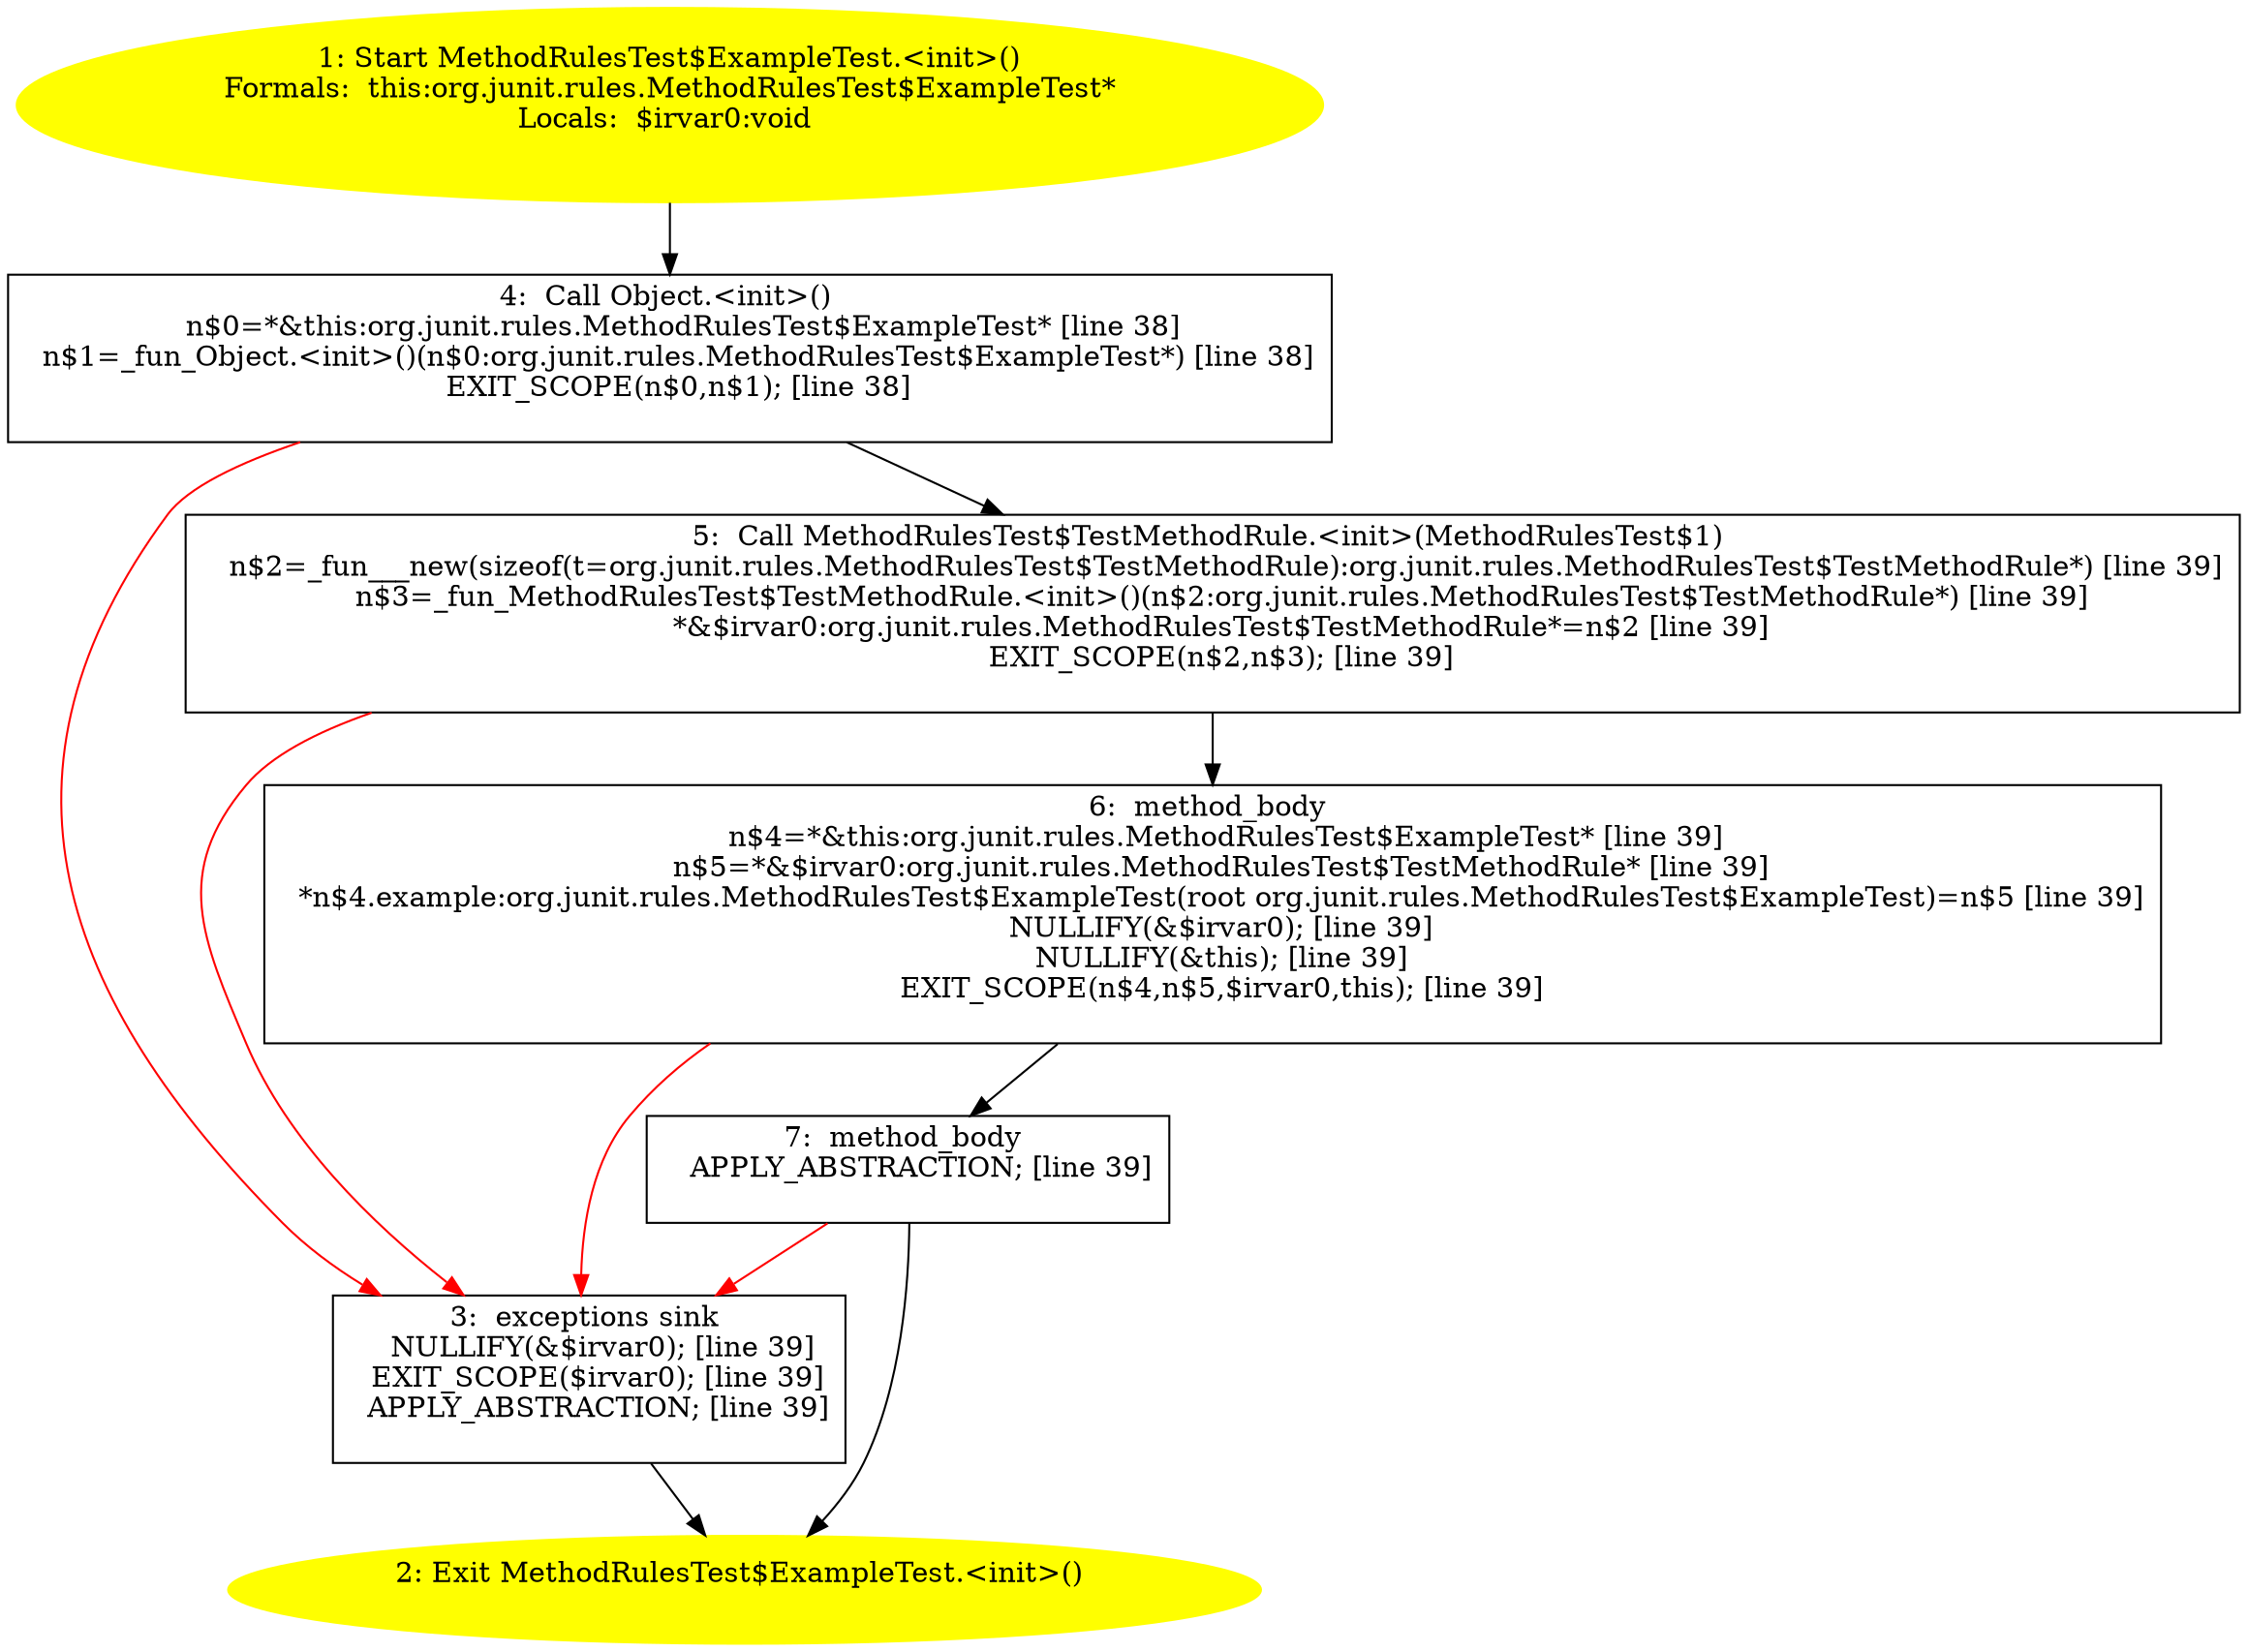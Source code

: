 /* @generated */
digraph cfg {
"org.junit.rules.MethodRulesTest$ExampleTest.<init>().e43db985021453a0ed98de11c1fd39d5_1" [label="1: Start MethodRulesTest$ExampleTest.<init>()\nFormals:  this:org.junit.rules.MethodRulesTest$ExampleTest*\nLocals:  $irvar0:void \n  " color=yellow style=filled]
	

	 "org.junit.rules.MethodRulesTest$ExampleTest.<init>().e43db985021453a0ed98de11c1fd39d5_1" -> "org.junit.rules.MethodRulesTest$ExampleTest.<init>().e43db985021453a0ed98de11c1fd39d5_4" ;
"org.junit.rules.MethodRulesTest$ExampleTest.<init>().e43db985021453a0ed98de11c1fd39d5_2" [label="2: Exit MethodRulesTest$ExampleTest.<init>() \n  " color=yellow style=filled]
	

"org.junit.rules.MethodRulesTest$ExampleTest.<init>().e43db985021453a0ed98de11c1fd39d5_3" [label="3:  exceptions sink \n   NULLIFY(&$irvar0); [line 39]\n  EXIT_SCOPE($irvar0); [line 39]\n  APPLY_ABSTRACTION; [line 39]\n " shape="box"]
	

	 "org.junit.rules.MethodRulesTest$ExampleTest.<init>().e43db985021453a0ed98de11c1fd39d5_3" -> "org.junit.rules.MethodRulesTest$ExampleTest.<init>().e43db985021453a0ed98de11c1fd39d5_2" ;
"org.junit.rules.MethodRulesTest$ExampleTest.<init>().e43db985021453a0ed98de11c1fd39d5_4" [label="4:  Call Object.<init>() \n   n$0=*&this:org.junit.rules.MethodRulesTest$ExampleTest* [line 38]\n  n$1=_fun_Object.<init>()(n$0:org.junit.rules.MethodRulesTest$ExampleTest*) [line 38]\n  EXIT_SCOPE(n$0,n$1); [line 38]\n " shape="box"]
	

	 "org.junit.rules.MethodRulesTest$ExampleTest.<init>().e43db985021453a0ed98de11c1fd39d5_4" -> "org.junit.rules.MethodRulesTest$ExampleTest.<init>().e43db985021453a0ed98de11c1fd39d5_5" ;
	 "org.junit.rules.MethodRulesTest$ExampleTest.<init>().e43db985021453a0ed98de11c1fd39d5_4" -> "org.junit.rules.MethodRulesTest$ExampleTest.<init>().e43db985021453a0ed98de11c1fd39d5_3" [color="red" ];
"org.junit.rules.MethodRulesTest$ExampleTest.<init>().e43db985021453a0ed98de11c1fd39d5_5" [label="5:  Call MethodRulesTest$TestMethodRule.<init>(MethodRulesTest$1) \n   n$2=_fun___new(sizeof(t=org.junit.rules.MethodRulesTest$TestMethodRule):org.junit.rules.MethodRulesTest$TestMethodRule*) [line 39]\n  n$3=_fun_MethodRulesTest$TestMethodRule.<init>()(n$2:org.junit.rules.MethodRulesTest$TestMethodRule*) [line 39]\n  *&$irvar0:org.junit.rules.MethodRulesTest$TestMethodRule*=n$2 [line 39]\n  EXIT_SCOPE(n$2,n$3); [line 39]\n " shape="box"]
	

	 "org.junit.rules.MethodRulesTest$ExampleTest.<init>().e43db985021453a0ed98de11c1fd39d5_5" -> "org.junit.rules.MethodRulesTest$ExampleTest.<init>().e43db985021453a0ed98de11c1fd39d5_6" ;
	 "org.junit.rules.MethodRulesTest$ExampleTest.<init>().e43db985021453a0ed98de11c1fd39d5_5" -> "org.junit.rules.MethodRulesTest$ExampleTest.<init>().e43db985021453a0ed98de11c1fd39d5_3" [color="red" ];
"org.junit.rules.MethodRulesTest$ExampleTest.<init>().e43db985021453a0ed98de11c1fd39d5_6" [label="6:  method_body \n   n$4=*&this:org.junit.rules.MethodRulesTest$ExampleTest* [line 39]\n  n$5=*&$irvar0:org.junit.rules.MethodRulesTest$TestMethodRule* [line 39]\n  *n$4.example:org.junit.rules.MethodRulesTest$ExampleTest(root org.junit.rules.MethodRulesTest$ExampleTest)=n$5 [line 39]\n  NULLIFY(&$irvar0); [line 39]\n  NULLIFY(&this); [line 39]\n  EXIT_SCOPE(n$4,n$5,$irvar0,this); [line 39]\n " shape="box"]
	

	 "org.junit.rules.MethodRulesTest$ExampleTest.<init>().e43db985021453a0ed98de11c1fd39d5_6" -> "org.junit.rules.MethodRulesTest$ExampleTest.<init>().e43db985021453a0ed98de11c1fd39d5_7" ;
	 "org.junit.rules.MethodRulesTest$ExampleTest.<init>().e43db985021453a0ed98de11c1fd39d5_6" -> "org.junit.rules.MethodRulesTest$ExampleTest.<init>().e43db985021453a0ed98de11c1fd39d5_3" [color="red" ];
"org.junit.rules.MethodRulesTest$ExampleTest.<init>().e43db985021453a0ed98de11c1fd39d5_7" [label="7:  method_body \n   APPLY_ABSTRACTION; [line 39]\n " shape="box"]
	

	 "org.junit.rules.MethodRulesTest$ExampleTest.<init>().e43db985021453a0ed98de11c1fd39d5_7" -> "org.junit.rules.MethodRulesTest$ExampleTest.<init>().e43db985021453a0ed98de11c1fd39d5_2" ;
	 "org.junit.rules.MethodRulesTest$ExampleTest.<init>().e43db985021453a0ed98de11c1fd39d5_7" -> "org.junit.rules.MethodRulesTest$ExampleTest.<init>().e43db985021453a0ed98de11c1fd39d5_3" [color="red" ];
}
